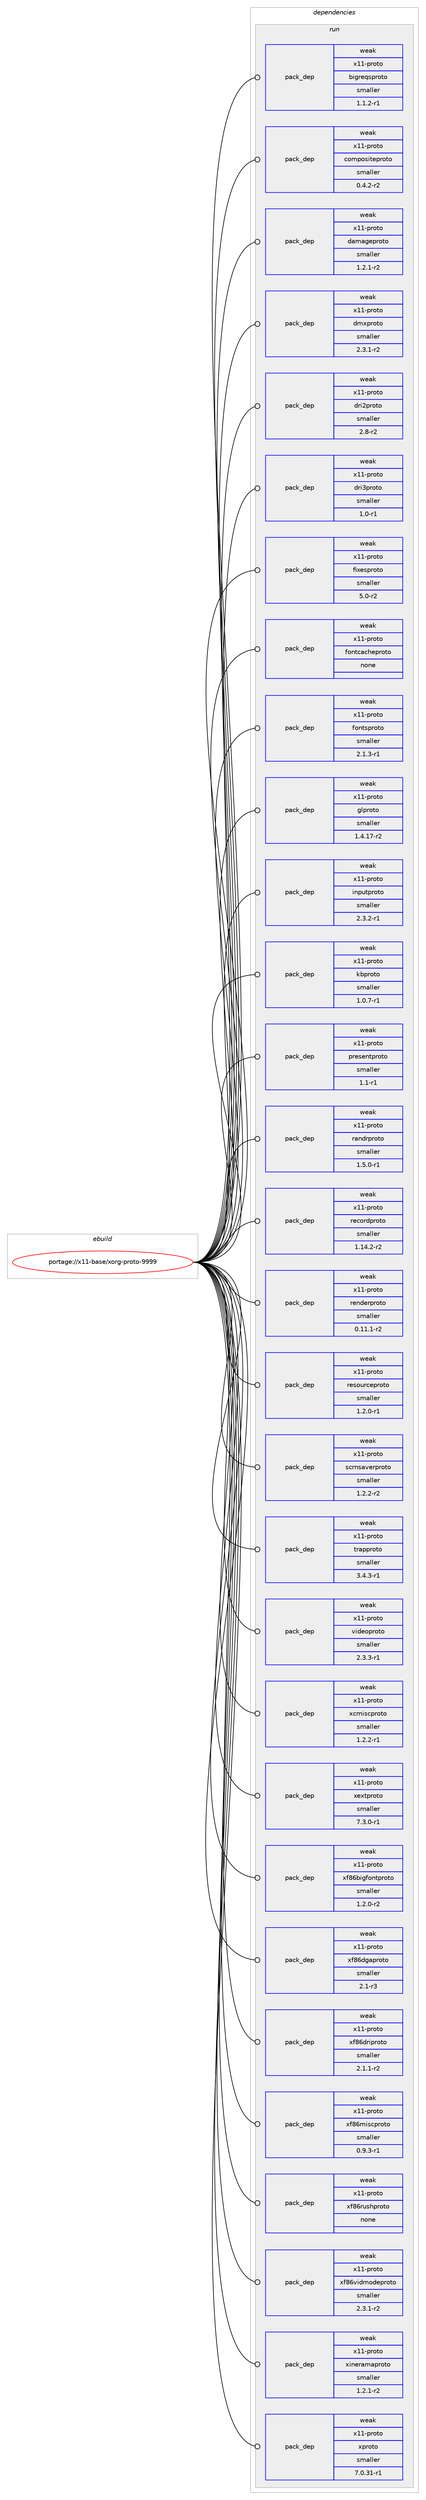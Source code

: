 digraph prolog {

# *************
# Graph options
# *************

newrank=true;
concentrate=true;
compound=true;
graph [rankdir=LR,fontname=Helvetica,fontsize=10,ranksep=1.5];#, ranksep=2.5, nodesep=0.2];
edge  [arrowhead=vee];
node  [fontname=Helvetica,fontsize=10];

# **********
# The ebuild
# **********

subgraph cluster_leftcol {
color=gray;
rank=same;
label=<<i>ebuild</i>>;
id [label="portage://x11-base/xorg-proto-9999", color=red, width=4, href="../x11-base/xorg-proto-9999.svg"];
}

# ****************
# The dependencies
# ****************

subgraph cluster_midcol {
color=gray;
label=<<i>dependencies</i>>;
subgraph cluster_compile {
fillcolor="#eeeeee";
style=filled;
label=<<i>compile</i>>;
}
subgraph cluster_compileandrun {
fillcolor="#eeeeee";
style=filled;
label=<<i>compile and run</i>>;
}
subgraph cluster_run {
fillcolor="#eeeeee";
style=filled;
label=<<i>run</i>>;
subgraph pack17032 {
dependency20103 [label=<<TABLE BORDER="0" CELLBORDER="1" CELLSPACING="0" CELLPADDING="4" WIDTH="220"><TR><TD ROWSPAN="6" CELLPADDING="30">pack_dep</TD></TR><TR><TD WIDTH="110">weak</TD></TR><TR><TD>x11-proto</TD></TR><TR><TD>bigreqsproto</TD></TR><TR><TD>smaller</TD></TR><TR><TD>1.1.2-r1</TD></TR></TABLE>>, shape=none, color=blue];
}
id:e -> dependency20103:w [weight=20,style="solid",arrowhead="odot"];
subgraph pack17033 {
dependency20104 [label=<<TABLE BORDER="0" CELLBORDER="1" CELLSPACING="0" CELLPADDING="4" WIDTH="220"><TR><TD ROWSPAN="6" CELLPADDING="30">pack_dep</TD></TR><TR><TD WIDTH="110">weak</TD></TR><TR><TD>x11-proto</TD></TR><TR><TD>compositeproto</TD></TR><TR><TD>smaller</TD></TR><TR><TD>0.4.2-r2</TD></TR></TABLE>>, shape=none, color=blue];
}
id:e -> dependency20104:w [weight=20,style="solid",arrowhead="odot"];
subgraph pack17034 {
dependency20105 [label=<<TABLE BORDER="0" CELLBORDER="1" CELLSPACING="0" CELLPADDING="4" WIDTH="220"><TR><TD ROWSPAN="6" CELLPADDING="30">pack_dep</TD></TR><TR><TD WIDTH="110">weak</TD></TR><TR><TD>x11-proto</TD></TR><TR><TD>damageproto</TD></TR><TR><TD>smaller</TD></TR><TR><TD>1.2.1-r2</TD></TR></TABLE>>, shape=none, color=blue];
}
id:e -> dependency20105:w [weight=20,style="solid",arrowhead="odot"];
subgraph pack17035 {
dependency20106 [label=<<TABLE BORDER="0" CELLBORDER="1" CELLSPACING="0" CELLPADDING="4" WIDTH="220"><TR><TD ROWSPAN="6" CELLPADDING="30">pack_dep</TD></TR><TR><TD WIDTH="110">weak</TD></TR><TR><TD>x11-proto</TD></TR><TR><TD>dmxproto</TD></TR><TR><TD>smaller</TD></TR><TR><TD>2.3.1-r2</TD></TR></TABLE>>, shape=none, color=blue];
}
id:e -> dependency20106:w [weight=20,style="solid",arrowhead="odot"];
subgraph pack17036 {
dependency20107 [label=<<TABLE BORDER="0" CELLBORDER="1" CELLSPACING="0" CELLPADDING="4" WIDTH="220"><TR><TD ROWSPAN="6" CELLPADDING="30">pack_dep</TD></TR><TR><TD WIDTH="110">weak</TD></TR><TR><TD>x11-proto</TD></TR><TR><TD>dri2proto</TD></TR><TR><TD>smaller</TD></TR><TR><TD>2.8-r2</TD></TR></TABLE>>, shape=none, color=blue];
}
id:e -> dependency20107:w [weight=20,style="solid",arrowhead="odot"];
subgraph pack17037 {
dependency20108 [label=<<TABLE BORDER="0" CELLBORDER="1" CELLSPACING="0" CELLPADDING="4" WIDTH="220"><TR><TD ROWSPAN="6" CELLPADDING="30">pack_dep</TD></TR><TR><TD WIDTH="110">weak</TD></TR><TR><TD>x11-proto</TD></TR><TR><TD>dri3proto</TD></TR><TR><TD>smaller</TD></TR><TR><TD>1.0-r1</TD></TR></TABLE>>, shape=none, color=blue];
}
id:e -> dependency20108:w [weight=20,style="solid",arrowhead="odot"];
subgraph pack17038 {
dependency20109 [label=<<TABLE BORDER="0" CELLBORDER="1" CELLSPACING="0" CELLPADDING="4" WIDTH="220"><TR><TD ROWSPAN="6" CELLPADDING="30">pack_dep</TD></TR><TR><TD WIDTH="110">weak</TD></TR><TR><TD>x11-proto</TD></TR><TR><TD>fixesproto</TD></TR><TR><TD>smaller</TD></TR><TR><TD>5.0-r2</TD></TR></TABLE>>, shape=none, color=blue];
}
id:e -> dependency20109:w [weight=20,style="solid",arrowhead="odot"];
subgraph pack17039 {
dependency20110 [label=<<TABLE BORDER="0" CELLBORDER="1" CELLSPACING="0" CELLPADDING="4" WIDTH="220"><TR><TD ROWSPAN="6" CELLPADDING="30">pack_dep</TD></TR><TR><TD WIDTH="110">weak</TD></TR><TR><TD>x11-proto</TD></TR><TR><TD>fontcacheproto</TD></TR><TR><TD>none</TD></TR><TR><TD></TD></TR></TABLE>>, shape=none, color=blue];
}
id:e -> dependency20110:w [weight=20,style="solid",arrowhead="odot"];
subgraph pack17040 {
dependency20111 [label=<<TABLE BORDER="0" CELLBORDER="1" CELLSPACING="0" CELLPADDING="4" WIDTH="220"><TR><TD ROWSPAN="6" CELLPADDING="30">pack_dep</TD></TR><TR><TD WIDTH="110">weak</TD></TR><TR><TD>x11-proto</TD></TR><TR><TD>fontsproto</TD></TR><TR><TD>smaller</TD></TR><TR><TD>2.1.3-r1</TD></TR></TABLE>>, shape=none, color=blue];
}
id:e -> dependency20111:w [weight=20,style="solid",arrowhead="odot"];
subgraph pack17041 {
dependency20112 [label=<<TABLE BORDER="0" CELLBORDER="1" CELLSPACING="0" CELLPADDING="4" WIDTH="220"><TR><TD ROWSPAN="6" CELLPADDING="30">pack_dep</TD></TR><TR><TD WIDTH="110">weak</TD></TR><TR><TD>x11-proto</TD></TR><TR><TD>glproto</TD></TR><TR><TD>smaller</TD></TR><TR><TD>1.4.17-r2</TD></TR></TABLE>>, shape=none, color=blue];
}
id:e -> dependency20112:w [weight=20,style="solid",arrowhead="odot"];
subgraph pack17042 {
dependency20113 [label=<<TABLE BORDER="0" CELLBORDER="1" CELLSPACING="0" CELLPADDING="4" WIDTH="220"><TR><TD ROWSPAN="6" CELLPADDING="30">pack_dep</TD></TR><TR><TD WIDTH="110">weak</TD></TR><TR><TD>x11-proto</TD></TR><TR><TD>inputproto</TD></TR><TR><TD>smaller</TD></TR><TR><TD>2.3.2-r1</TD></TR></TABLE>>, shape=none, color=blue];
}
id:e -> dependency20113:w [weight=20,style="solid",arrowhead="odot"];
subgraph pack17043 {
dependency20114 [label=<<TABLE BORDER="0" CELLBORDER="1" CELLSPACING="0" CELLPADDING="4" WIDTH="220"><TR><TD ROWSPAN="6" CELLPADDING="30">pack_dep</TD></TR><TR><TD WIDTH="110">weak</TD></TR><TR><TD>x11-proto</TD></TR><TR><TD>kbproto</TD></TR><TR><TD>smaller</TD></TR><TR><TD>1.0.7-r1</TD></TR></TABLE>>, shape=none, color=blue];
}
id:e -> dependency20114:w [weight=20,style="solid",arrowhead="odot"];
subgraph pack17044 {
dependency20115 [label=<<TABLE BORDER="0" CELLBORDER="1" CELLSPACING="0" CELLPADDING="4" WIDTH="220"><TR><TD ROWSPAN="6" CELLPADDING="30">pack_dep</TD></TR><TR><TD WIDTH="110">weak</TD></TR><TR><TD>x11-proto</TD></TR><TR><TD>presentproto</TD></TR><TR><TD>smaller</TD></TR><TR><TD>1.1-r1</TD></TR></TABLE>>, shape=none, color=blue];
}
id:e -> dependency20115:w [weight=20,style="solid",arrowhead="odot"];
subgraph pack17045 {
dependency20116 [label=<<TABLE BORDER="0" CELLBORDER="1" CELLSPACING="0" CELLPADDING="4" WIDTH="220"><TR><TD ROWSPAN="6" CELLPADDING="30">pack_dep</TD></TR><TR><TD WIDTH="110">weak</TD></TR><TR><TD>x11-proto</TD></TR><TR><TD>randrproto</TD></TR><TR><TD>smaller</TD></TR><TR><TD>1.5.0-r1</TD></TR></TABLE>>, shape=none, color=blue];
}
id:e -> dependency20116:w [weight=20,style="solid",arrowhead="odot"];
subgraph pack17046 {
dependency20117 [label=<<TABLE BORDER="0" CELLBORDER="1" CELLSPACING="0" CELLPADDING="4" WIDTH="220"><TR><TD ROWSPAN="6" CELLPADDING="30">pack_dep</TD></TR><TR><TD WIDTH="110">weak</TD></TR><TR><TD>x11-proto</TD></TR><TR><TD>recordproto</TD></TR><TR><TD>smaller</TD></TR><TR><TD>1.14.2-r2</TD></TR></TABLE>>, shape=none, color=blue];
}
id:e -> dependency20117:w [weight=20,style="solid",arrowhead="odot"];
subgraph pack17047 {
dependency20118 [label=<<TABLE BORDER="0" CELLBORDER="1" CELLSPACING="0" CELLPADDING="4" WIDTH="220"><TR><TD ROWSPAN="6" CELLPADDING="30">pack_dep</TD></TR><TR><TD WIDTH="110">weak</TD></TR><TR><TD>x11-proto</TD></TR><TR><TD>renderproto</TD></TR><TR><TD>smaller</TD></TR><TR><TD>0.11.1-r2</TD></TR></TABLE>>, shape=none, color=blue];
}
id:e -> dependency20118:w [weight=20,style="solid",arrowhead="odot"];
subgraph pack17048 {
dependency20119 [label=<<TABLE BORDER="0" CELLBORDER="1" CELLSPACING="0" CELLPADDING="4" WIDTH="220"><TR><TD ROWSPAN="6" CELLPADDING="30">pack_dep</TD></TR><TR><TD WIDTH="110">weak</TD></TR><TR><TD>x11-proto</TD></TR><TR><TD>resourceproto</TD></TR><TR><TD>smaller</TD></TR><TR><TD>1.2.0-r1</TD></TR></TABLE>>, shape=none, color=blue];
}
id:e -> dependency20119:w [weight=20,style="solid",arrowhead="odot"];
subgraph pack17049 {
dependency20120 [label=<<TABLE BORDER="0" CELLBORDER="1" CELLSPACING="0" CELLPADDING="4" WIDTH="220"><TR><TD ROWSPAN="6" CELLPADDING="30">pack_dep</TD></TR><TR><TD WIDTH="110">weak</TD></TR><TR><TD>x11-proto</TD></TR><TR><TD>scrnsaverproto</TD></TR><TR><TD>smaller</TD></TR><TR><TD>1.2.2-r2</TD></TR></TABLE>>, shape=none, color=blue];
}
id:e -> dependency20120:w [weight=20,style="solid",arrowhead="odot"];
subgraph pack17050 {
dependency20121 [label=<<TABLE BORDER="0" CELLBORDER="1" CELLSPACING="0" CELLPADDING="4" WIDTH="220"><TR><TD ROWSPAN="6" CELLPADDING="30">pack_dep</TD></TR><TR><TD WIDTH="110">weak</TD></TR><TR><TD>x11-proto</TD></TR><TR><TD>trapproto</TD></TR><TR><TD>smaller</TD></TR><TR><TD>3.4.3-r1</TD></TR></TABLE>>, shape=none, color=blue];
}
id:e -> dependency20121:w [weight=20,style="solid",arrowhead="odot"];
subgraph pack17051 {
dependency20122 [label=<<TABLE BORDER="0" CELLBORDER="1" CELLSPACING="0" CELLPADDING="4" WIDTH="220"><TR><TD ROWSPAN="6" CELLPADDING="30">pack_dep</TD></TR><TR><TD WIDTH="110">weak</TD></TR><TR><TD>x11-proto</TD></TR><TR><TD>videoproto</TD></TR><TR><TD>smaller</TD></TR><TR><TD>2.3.3-r1</TD></TR></TABLE>>, shape=none, color=blue];
}
id:e -> dependency20122:w [weight=20,style="solid",arrowhead="odot"];
subgraph pack17052 {
dependency20123 [label=<<TABLE BORDER="0" CELLBORDER="1" CELLSPACING="0" CELLPADDING="4" WIDTH="220"><TR><TD ROWSPAN="6" CELLPADDING="30">pack_dep</TD></TR><TR><TD WIDTH="110">weak</TD></TR><TR><TD>x11-proto</TD></TR><TR><TD>xcmiscproto</TD></TR><TR><TD>smaller</TD></TR><TR><TD>1.2.2-r1</TD></TR></TABLE>>, shape=none, color=blue];
}
id:e -> dependency20123:w [weight=20,style="solid",arrowhead="odot"];
subgraph pack17053 {
dependency20124 [label=<<TABLE BORDER="0" CELLBORDER="1" CELLSPACING="0" CELLPADDING="4" WIDTH="220"><TR><TD ROWSPAN="6" CELLPADDING="30">pack_dep</TD></TR><TR><TD WIDTH="110">weak</TD></TR><TR><TD>x11-proto</TD></TR><TR><TD>xextproto</TD></TR><TR><TD>smaller</TD></TR><TR><TD>7.3.0-r1</TD></TR></TABLE>>, shape=none, color=blue];
}
id:e -> dependency20124:w [weight=20,style="solid",arrowhead="odot"];
subgraph pack17054 {
dependency20125 [label=<<TABLE BORDER="0" CELLBORDER="1" CELLSPACING="0" CELLPADDING="4" WIDTH="220"><TR><TD ROWSPAN="6" CELLPADDING="30">pack_dep</TD></TR><TR><TD WIDTH="110">weak</TD></TR><TR><TD>x11-proto</TD></TR><TR><TD>xf86bigfontproto</TD></TR><TR><TD>smaller</TD></TR><TR><TD>1.2.0-r2</TD></TR></TABLE>>, shape=none, color=blue];
}
id:e -> dependency20125:w [weight=20,style="solid",arrowhead="odot"];
subgraph pack17055 {
dependency20126 [label=<<TABLE BORDER="0" CELLBORDER="1" CELLSPACING="0" CELLPADDING="4" WIDTH="220"><TR><TD ROWSPAN="6" CELLPADDING="30">pack_dep</TD></TR><TR><TD WIDTH="110">weak</TD></TR><TR><TD>x11-proto</TD></TR><TR><TD>xf86dgaproto</TD></TR><TR><TD>smaller</TD></TR><TR><TD>2.1-r3</TD></TR></TABLE>>, shape=none, color=blue];
}
id:e -> dependency20126:w [weight=20,style="solid",arrowhead="odot"];
subgraph pack17056 {
dependency20127 [label=<<TABLE BORDER="0" CELLBORDER="1" CELLSPACING="0" CELLPADDING="4" WIDTH="220"><TR><TD ROWSPAN="6" CELLPADDING="30">pack_dep</TD></TR><TR><TD WIDTH="110">weak</TD></TR><TR><TD>x11-proto</TD></TR><TR><TD>xf86driproto</TD></TR><TR><TD>smaller</TD></TR><TR><TD>2.1.1-r2</TD></TR></TABLE>>, shape=none, color=blue];
}
id:e -> dependency20127:w [weight=20,style="solid",arrowhead="odot"];
subgraph pack17057 {
dependency20128 [label=<<TABLE BORDER="0" CELLBORDER="1" CELLSPACING="0" CELLPADDING="4" WIDTH="220"><TR><TD ROWSPAN="6" CELLPADDING="30">pack_dep</TD></TR><TR><TD WIDTH="110">weak</TD></TR><TR><TD>x11-proto</TD></TR><TR><TD>xf86miscproto</TD></TR><TR><TD>smaller</TD></TR><TR><TD>0.9.3-r1</TD></TR></TABLE>>, shape=none, color=blue];
}
id:e -> dependency20128:w [weight=20,style="solid",arrowhead="odot"];
subgraph pack17058 {
dependency20129 [label=<<TABLE BORDER="0" CELLBORDER="1" CELLSPACING="0" CELLPADDING="4" WIDTH="220"><TR><TD ROWSPAN="6" CELLPADDING="30">pack_dep</TD></TR><TR><TD WIDTH="110">weak</TD></TR><TR><TD>x11-proto</TD></TR><TR><TD>xf86rushproto</TD></TR><TR><TD>none</TD></TR><TR><TD></TD></TR></TABLE>>, shape=none, color=blue];
}
id:e -> dependency20129:w [weight=20,style="solid",arrowhead="odot"];
subgraph pack17059 {
dependency20130 [label=<<TABLE BORDER="0" CELLBORDER="1" CELLSPACING="0" CELLPADDING="4" WIDTH="220"><TR><TD ROWSPAN="6" CELLPADDING="30">pack_dep</TD></TR><TR><TD WIDTH="110">weak</TD></TR><TR><TD>x11-proto</TD></TR><TR><TD>xf86vidmodeproto</TD></TR><TR><TD>smaller</TD></TR><TR><TD>2.3.1-r2</TD></TR></TABLE>>, shape=none, color=blue];
}
id:e -> dependency20130:w [weight=20,style="solid",arrowhead="odot"];
subgraph pack17060 {
dependency20131 [label=<<TABLE BORDER="0" CELLBORDER="1" CELLSPACING="0" CELLPADDING="4" WIDTH="220"><TR><TD ROWSPAN="6" CELLPADDING="30">pack_dep</TD></TR><TR><TD WIDTH="110">weak</TD></TR><TR><TD>x11-proto</TD></TR><TR><TD>xineramaproto</TD></TR><TR><TD>smaller</TD></TR><TR><TD>1.2.1-r2</TD></TR></TABLE>>, shape=none, color=blue];
}
id:e -> dependency20131:w [weight=20,style="solid",arrowhead="odot"];
subgraph pack17061 {
dependency20132 [label=<<TABLE BORDER="0" CELLBORDER="1" CELLSPACING="0" CELLPADDING="4" WIDTH="220"><TR><TD ROWSPAN="6" CELLPADDING="30">pack_dep</TD></TR><TR><TD WIDTH="110">weak</TD></TR><TR><TD>x11-proto</TD></TR><TR><TD>xproto</TD></TR><TR><TD>smaller</TD></TR><TR><TD>7.0.31-r1</TD></TR></TABLE>>, shape=none, color=blue];
}
id:e -> dependency20132:w [weight=20,style="solid",arrowhead="odot"];
}
}

# **************
# The candidates
# **************

subgraph cluster_choices {
rank=same;
color=gray;
label=<<i>candidates</i>>;

subgraph choice17032 {
color=black;
nodesep=1;
}
subgraph choice17033 {
color=black;
nodesep=1;
}
subgraph choice17034 {
color=black;
nodesep=1;
}
subgraph choice17035 {
color=black;
nodesep=1;
}
subgraph choice17036 {
color=black;
nodesep=1;
}
subgraph choice17037 {
color=black;
nodesep=1;
}
subgraph choice17038 {
color=black;
nodesep=1;
}
subgraph choice17039 {
color=black;
nodesep=1;
}
subgraph choice17040 {
color=black;
nodesep=1;
}
subgraph choice17041 {
color=black;
nodesep=1;
}
subgraph choice17042 {
color=black;
nodesep=1;
}
subgraph choice17043 {
color=black;
nodesep=1;
}
subgraph choice17044 {
color=black;
nodesep=1;
}
subgraph choice17045 {
color=black;
nodesep=1;
}
subgraph choice17046 {
color=black;
nodesep=1;
}
subgraph choice17047 {
color=black;
nodesep=1;
}
subgraph choice17048 {
color=black;
nodesep=1;
}
subgraph choice17049 {
color=black;
nodesep=1;
}
subgraph choice17050 {
color=black;
nodesep=1;
}
subgraph choice17051 {
color=black;
nodesep=1;
}
subgraph choice17052 {
color=black;
nodesep=1;
}
subgraph choice17053 {
color=black;
nodesep=1;
}
subgraph choice17054 {
color=black;
nodesep=1;
}
subgraph choice17055 {
color=black;
nodesep=1;
}
subgraph choice17056 {
color=black;
nodesep=1;
}
subgraph choice17057 {
color=black;
nodesep=1;
}
subgraph choice17058 {
color=black;
nodesep=1;
}
subgraph choice17059 {
color=black;
nodesep=1;
}
subgraph choice17060 {
color=black;
nodesep=1;
}
subgraph choice17061 {
color=black;
nodesep=1;
}
}

}
